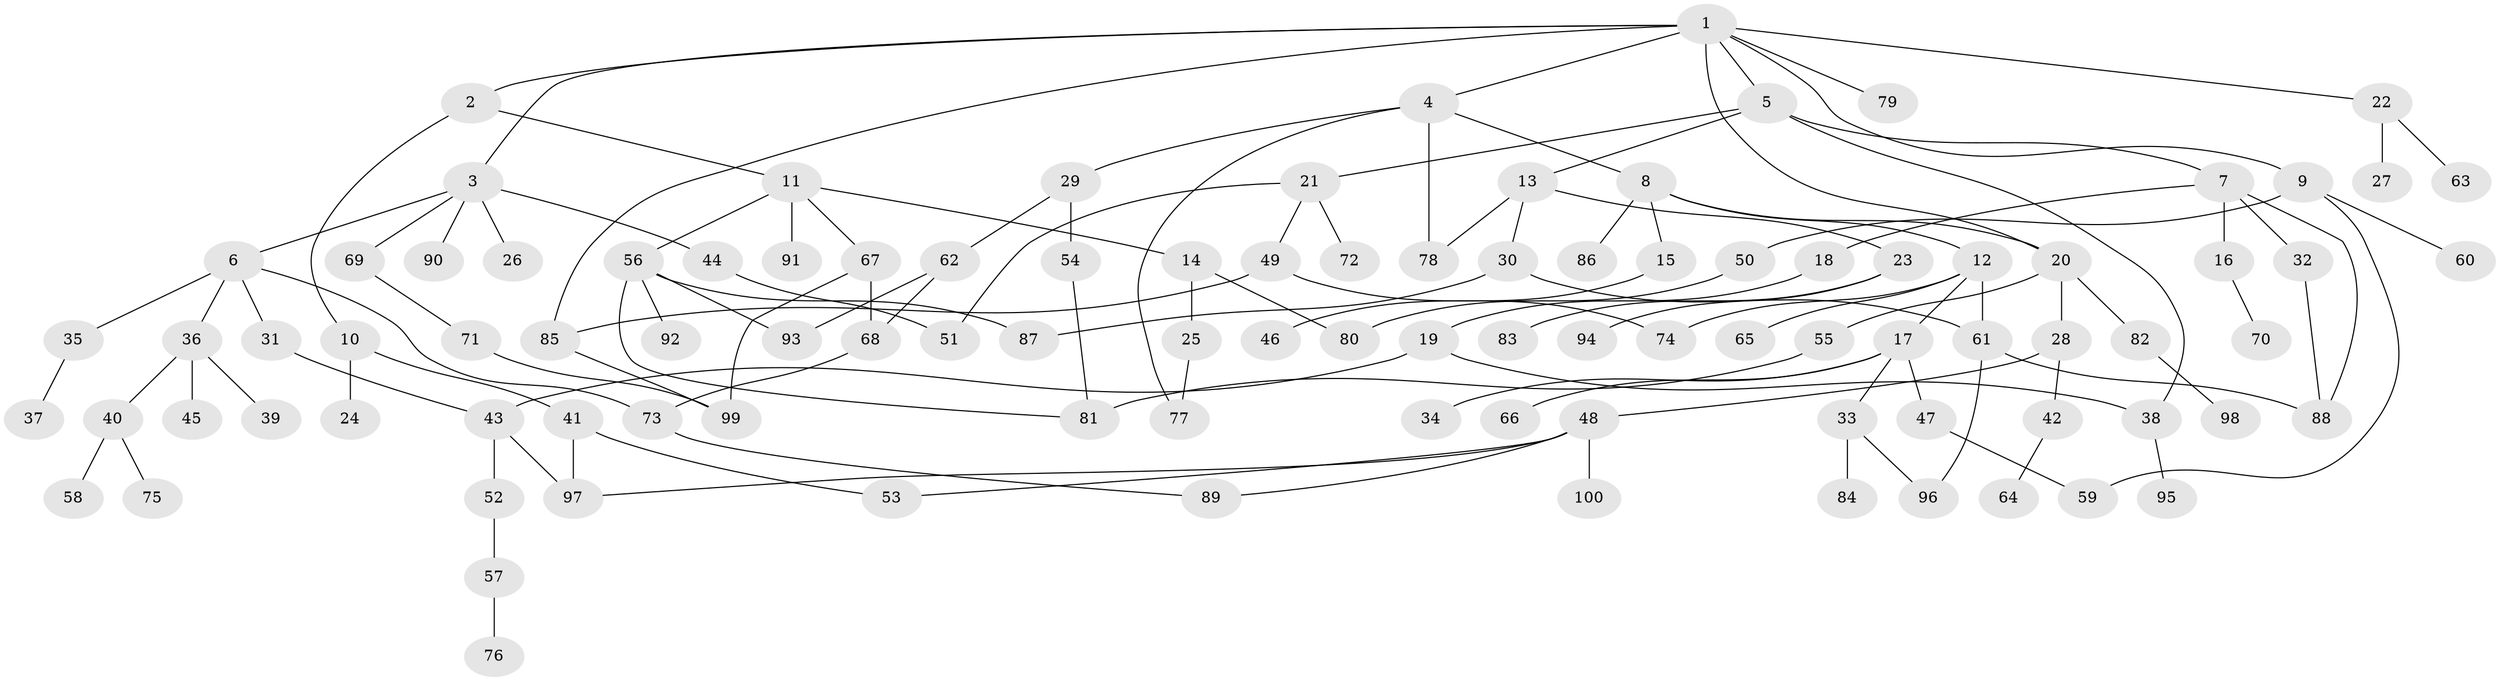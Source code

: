 // Generated by graph-tools (version 1.1) at 2025/11/02/21/25 10:11:06]
// undirected, 100 vertices, 125 edges
graph export_dot {
graph [start="1"]
  node [color=gray90,style=filled];
  1;
  2;
  3;
  4;
  5;
  6;
  7;
  8;
  9;
  10;
  11;
  12;
  13;
  14;
  15;
  16;
  17;
  18;
  19;
  20;
  21;
  22;
  23;
  24;
  25;
  26;
  27;
  28;
  29;
  30;
  31;
  32;
  33;
  34;
  35;
  36;
  37;
  38;
  39;
  40;
  41;
  42;
  43;
  44;
  45;
  46;
  47;
  48;
  49;
  50;
  51;
  52;
  53;
  54;
  55;
  56;
  57;
  58;
  59;
  60;
  61;
  62;
  63;
  64;
  65;
  66;
  67;
  68;
  69;
  70;
  71;
  72;
  73;
  74;
  75;
  76;
  77;
  78;
  79;
  80;
  81;
  82;
  83;
  84;
  85;
  86;
  87;
  88;
  89;
  90;
  91;
  92;
  93;
  94;
  95;
  96;
  97;
  98;
  99;
  100;
  1 -- 2;
  1 -- 3;
  1 -- 4;
  1 -- 5;
  1 -- 9;
  1 -- 20;
  1 -- 22;
  1 -- 79;
  1 -- 85;
  2 -- 10;
  2 -- 11;
  3 -- 6;
  3 -- 26;
  3 -- 44;
  3 -- 69;
  3 -- 90;
  4 -- 8;
  4 -- 29;
  4 -- 78;
  4 -- 77;
  5 -- 7;
  5 -- 13;
  5 -- 21;
  5 -- 38;
  6 -- 31;
  6 -- 35;
  6 -- 36;
  6 -- 73;
  7 -- 16;
  7 -- 18;
  7 -- 32;
  7 -- 88;
  8 -- 12;
  8 -- 15;
  8 -- 86;
  8 -- 20;
  9 -- 50;
  9 -- 60;
  9 -- 59;
  10 -- 24;
  10 -- 41;
  11 -- 14;
  11 -- 56;
  11 -- 67;
  11 -- 91;
  12 -- 17;
  12 -- 65;
  12 -- 74;
  12 -- 61;
  13 -- 23;
  13 -- 30;
  13 -- 78;
  14 -- 25;
  14 -- 80;
  15 -- 46;
  16 -- 70;
  17 -- 33;
  17 -- 34;
  17 -- 47;
  17 -- 66;
  18 -- 19;
  19 -- 38;
  19 -- 43;
  20 -- 28;
  20 -- 55;
  20 -- 82;
  21 -- 49;
  21 -- 72;
  21 -- 51;
  22 -- 27;
  22 -- 63;
  23 -- 83;
  23 -- 94;
  25 -- 77;
  28 -- 42;
  28 -- 48;
  29 -- 54;
  29 -- 62;
  30 -- 61;
  30 -- 87;
  31 -- 43;
  32 -- 88;
  33 -- 84;
  33 -- 96;
  35 -- 37;
  36 -- 39;
  36 -- 40;
  36 -- 45;
  38 -- 95;
  40 -- 58;
  40 -- 75;
  41 -- 53;
  41 -- 97;
  42 -- 64;
  43 -- 52;
  43 -- 97;
  44 -- 51;
  47 -- 59;
  48 -- 89;
  48 -- 100;
  48 -- 97;
  48 -- 53;
  49 -- 74;
  49 -- 85;
  50 -- 80;
  52 -- 57;
  54 -- 81;
  55 -- 81;
  56 -- 81;
  56 -- 87;
  56 -- 92;
  56 -- 93;
  57 -- 76;
  61 -- 88;
  61 -- 96;
  62 -- 93;
  62 -- 68;
  67 -- 68;
  67 -- 99;
  68 -- 73;
  69 -- 71;
  71 -- 99;
  73 -- 89;
  82 -- 98;
  85 -- 99;
}

